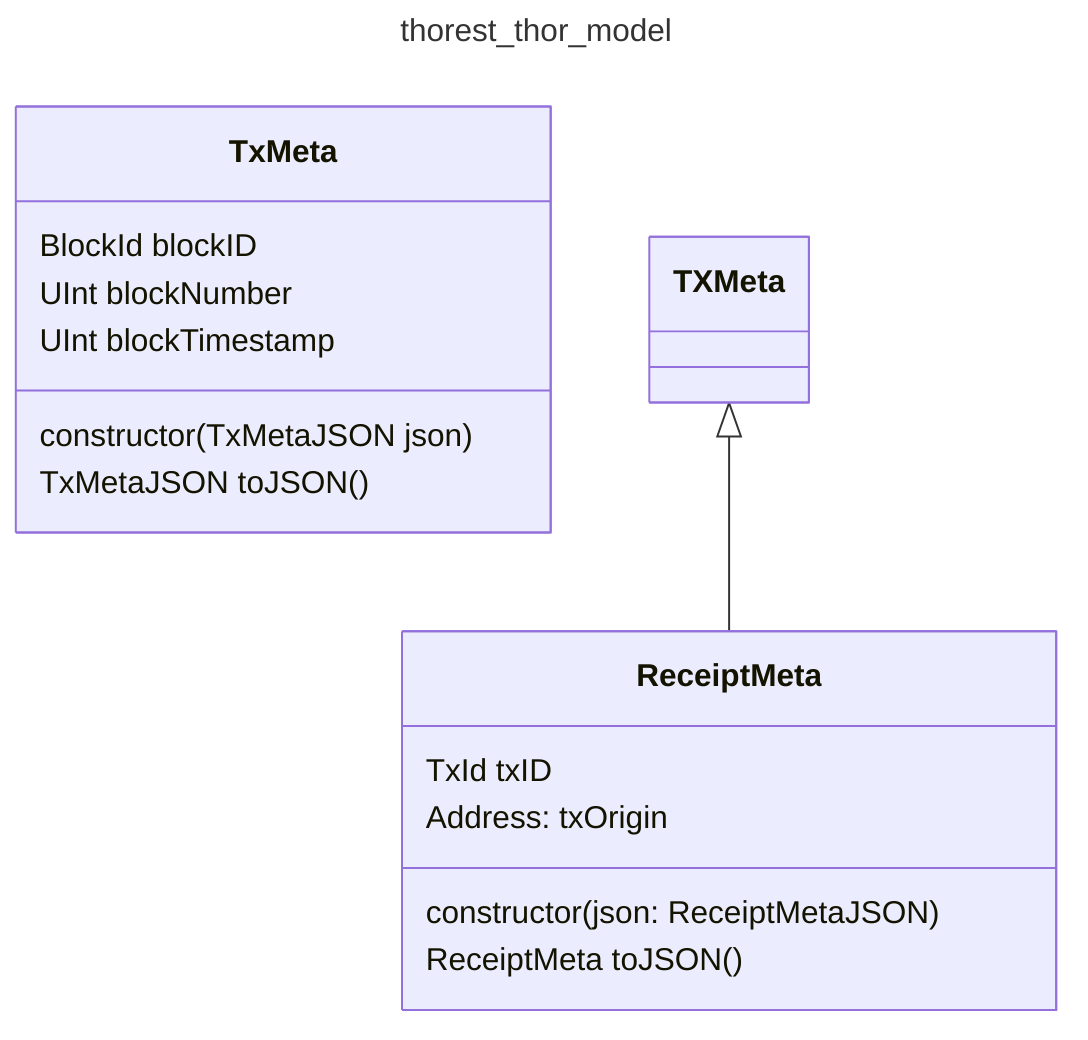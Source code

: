 ---
title: thorest_thor_model
---
classDiagram
    class TxMeta {
        BlockId blockID
        UInt blockNumber
        UInt blockTimestamp
        constructor(TxMetaJSON json)
        TxMetaJSON toJSON()
    }
    class ReceiptMeta {
        TxId txID
        Address: txOrigin
        constructor(json: ReceiptMetaJSON)
        ReceiptMeta toJSON()
    }
    TXMeta <|-- ReceiptMeta
